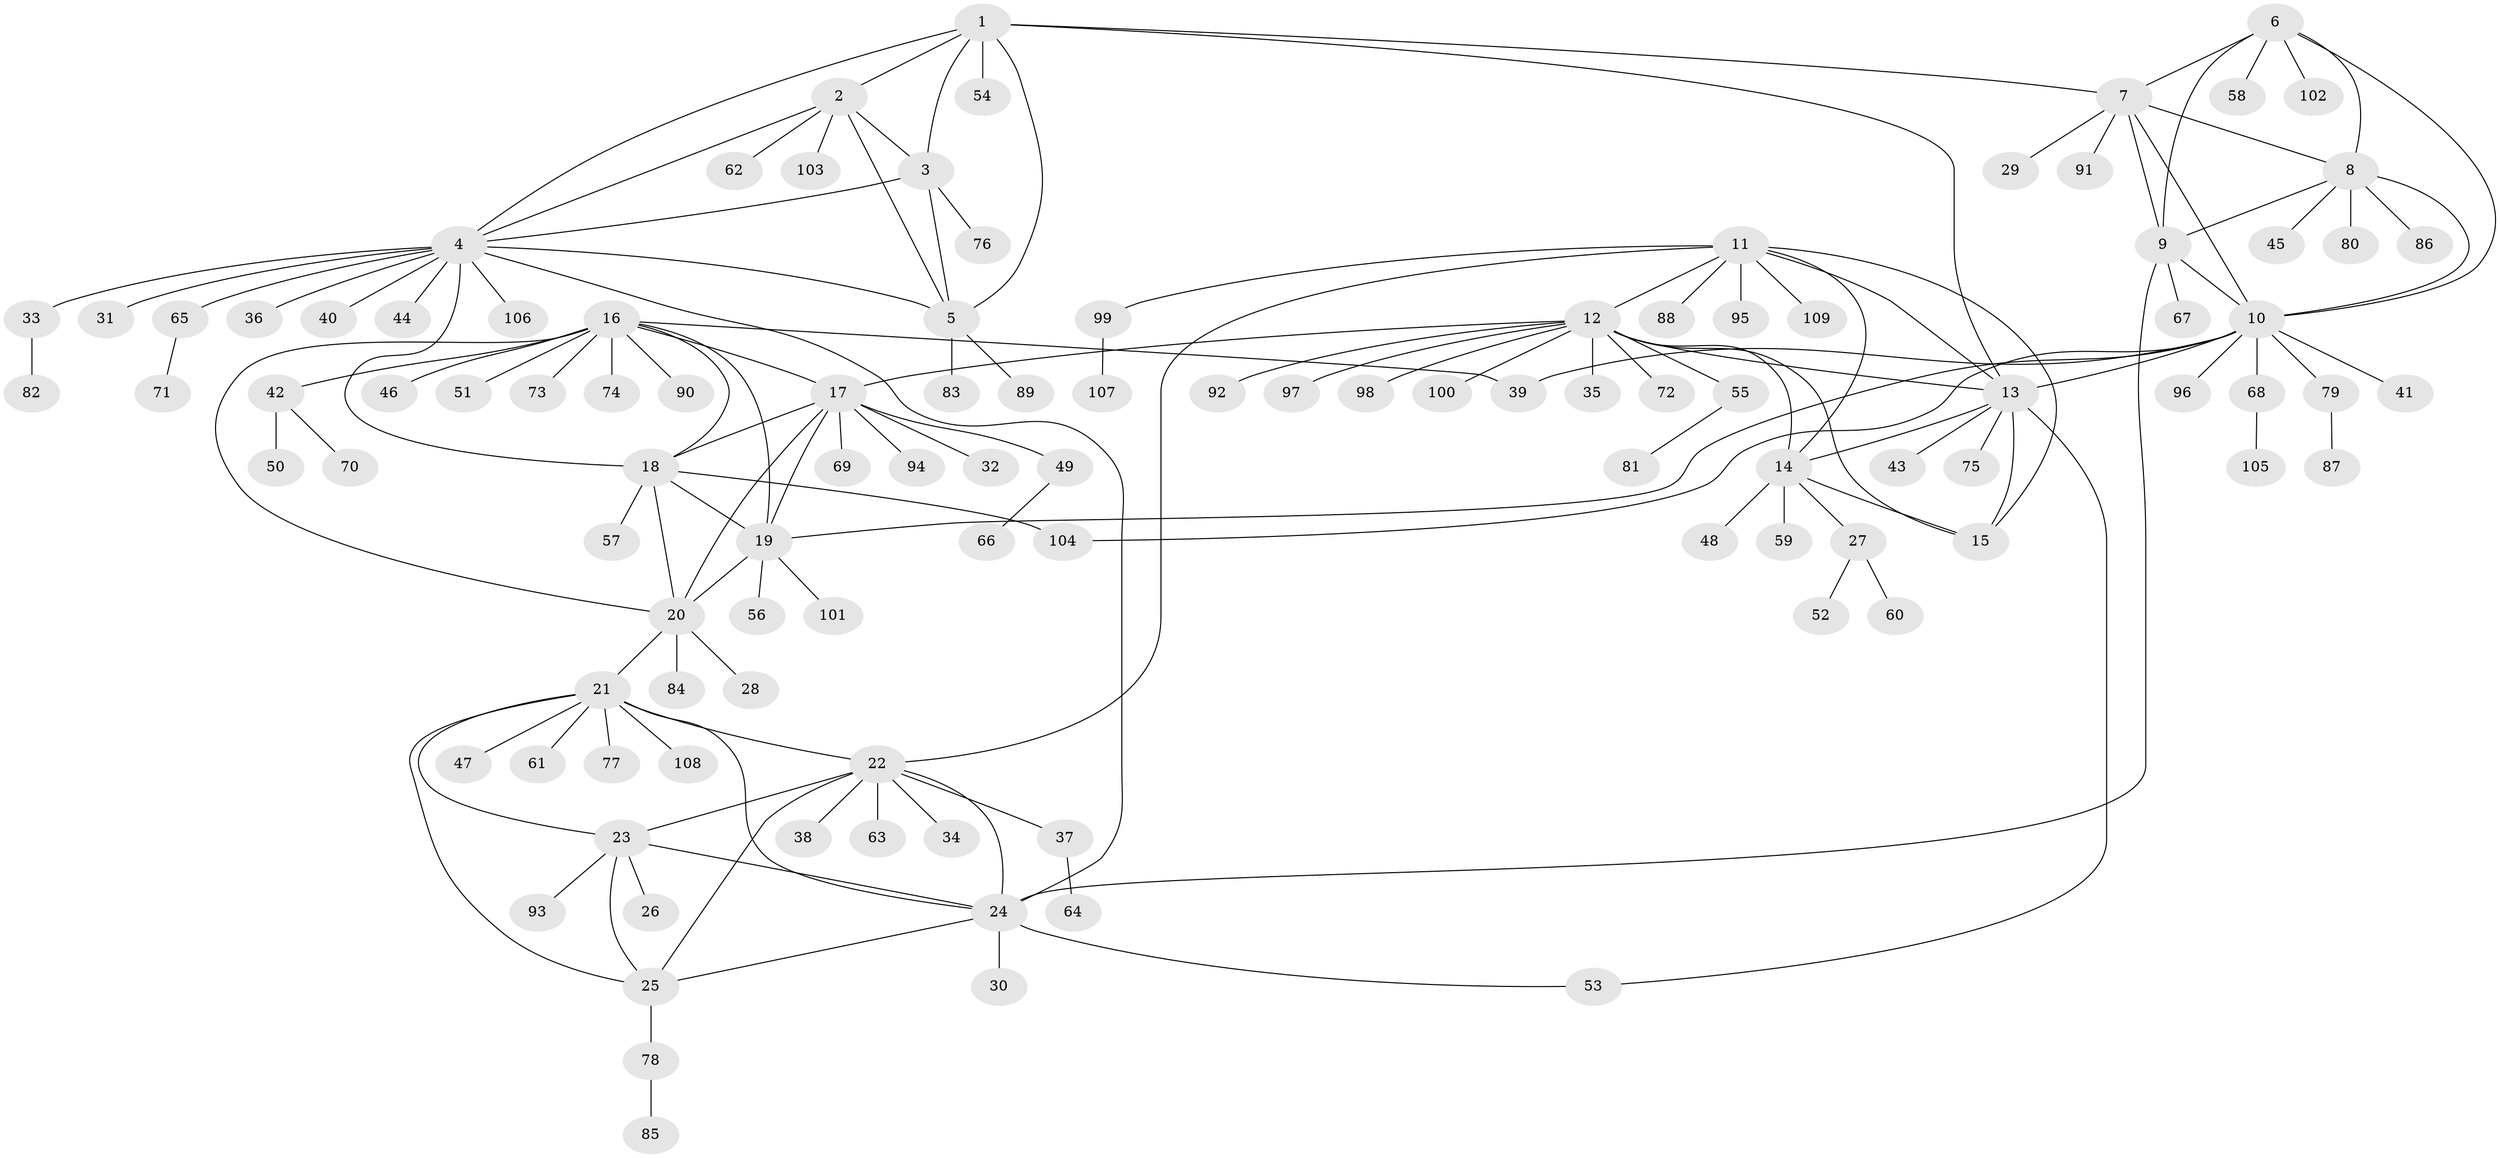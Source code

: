 // coarse degree distribution, {6: 0.02247191011235955, 7: 0.0449438202247191, 3: 0.0449438202247191, 11: 0.02247191011235955, 4: 0.02247191011235955, 8: 0.011235955056179775, 5: 0.011235955056179775, 10: 0.011235955056179775, 17: 0.011235955056179775, 9: 0.033707865168539325, 1: 0.6853932584269663, 2: 0.07865168539325842}
// Generated by graph-tools (version 1.1) at 2025/24/03/03/25 07:24:17]
// undirected, 109 vertices, 147 edges
graph export_dot {
graph [start="1"]
  node [color=gray90,style=filled];
  1;
  2;
  3;
  4;
  5;
  6;
  7;
  8;
  9;
  10;
  11;
  12;
  13;
  14;
  15;
  16;
  17;
  18;
  19;
  20;
  21;
  22;
  23;
  24;
  25;
  26;
  27;
  28;
  29;
  30;
  31;
  32;
  33;
  34;
  35;
  36;
  37;
  38;
  39;
  40;
  41;
  42;
  43;
  44;
  45;
  46;
  47;
  48;
  49;
  50;
  51;
  52;
  53;
  54;
  55;
  56;
  57;
  58;
  59;
  60;
  61;
  62;
  63;
  64;
  65;
  66;
  67;
  68;
  69;
  70;
  71;
  72;
  73;
  74;
  75;
  76;
  77;
  78;
  79;
  80;
  81;
  82;
  83;
  84;
  85;
  86;
  87;
  88;
  89;
  90;
  91;
  92;
  93;
  94;
  95;
  96;
  97;
  98;
  99;
  100;
  101;
  102;
  103;
  104;
  105;
  106;
  107;
  108;
  109;
  1 -- 2;
  1 -- 3;
  1 -- 4;
  1 -- 5;
  1 -- 7;
  1 -- 13;
  1 -- 54;
  2 -- 3;
  2 -- 4;
  2 -- 5;
  2 -- 62;
  2 -- 103;
  3 -- 4;
  3 -- 5;
  3 -- 76;
  4 -- 5;
  4 -- 18;
  4 -- 24;
  4 -- 31;
  4 -- 33;
  4 -- 36;
  4 -- 40;
  4 -- 44;
  4 -- 65;
  4 -- 106;
  5 -- 83;
  5 -- 89;
  6 -- 7;
  6 -- 8;
  6 -- 9;
  6 -- 10;
  6 -- 58;
  6 -- 102;
  7 -- 8;
  7 -- 9;
  7 -- 10;
  7 -- 29;
  7 -- 91;
  8 -- 9;
  8 -- 10;
  8 -- 45;
  8 -- 80;
  8 -- 86;
  9 -- 10;
  9 -- 24;
  9 -- 67;
  10 -- 13;
  10 -- 19;
  10 -- 39;
  10 -- 41;
  10 -- 68;
  10 -- 79;
  10 -- 96;
  10 -- 104;
  11 -- 12;
  11 -- 13;
  11 -- 14;
  11 -- 15;
  11 -- 22;
  11 -- 88;
  11 -- 95;
  11 -- 99;
  11 -- 109;
  12 -- 13;
  12 -- 14;
  12 -- 15;
  12 -- 17;
  12 -- 35;
  12 -- 55;
  12 -- 72;
  12 -- 92;
  12 -- 97;
  12 -- 98;
  12 -- 100;
  13 -- 14;
  13 -- 15;
  13 -- 43;
  13 -- 53;
  13 -- 75;
  14 -- 15;
  14 -- 27;
  14 -- 48;
  14 -- 59;
  16 -- 17;
  16 -- 18;
  16 -- 19;
  16 -- 20;
  16 -- 39;
  16 -- 42;
  16 -- 46;
  16 -- 51;
  16 -- 73;
  16 -- 74;
  16 -- 90;
  17 -- 18;
  17 -- 19;
  17 -- 20;
  17 -- 32;
  17 -- 49;
  17 -- 69;
  17 -- 94;
  18 -- 19;
  18 -- 20;
  18 -- 57;
  18 -- 104;
  19 -- 20;
  19 -- 56;
  19 -- 101;
  20 -- 21;
  20 -- 28;
  20 -- 84;
  21 -- 22;
  21 -- 23;
  21 -- 24;
  21 -- 25;
  21 -- 47;
  21 -- 61;
  21 -- 77;
  21 -- 108;
  22 -- 23;
  22 -- 24;
  22 -- 25;
  22 -- 34;
  22 -- 37;
  22 -- 38;
  22 -- 63;
  23 -- 24;
  23 -- 25;
  23 -- 26;
  23 -- 93;
  24 -- 25;
  24 -- 30;
  24 -- 53;
  25 -- 78;
  27 -- 52;
  27 -- 60;
  33 -- 82;
  37 -- 64;
  42 -- 50;
  42 -- 70;
  49 -- 66;
  55 -- 81;
  65 -- 71;
  68 -- 105;
  78 -- 85;
  79 -- 87;
  99 -- 107;
}
